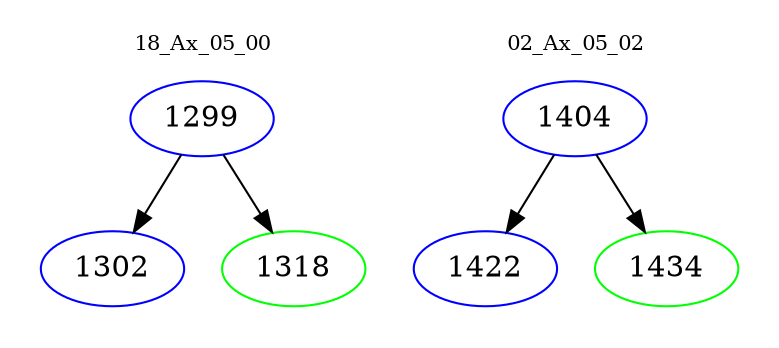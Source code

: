 digraph{
subgraph cluster_0 {
color = white
label = "18_Ax_05_00";
fontsize=10;
T0_1299 [label="1299", color="blue"]
T0_1299 -> T0_1302 [color="black"]
T0_1302 [label="1302", color="blue"]
T0_1299 -> T0_1318 [color="black"]
T0_1318 [label="1318", color="green"]
}
subgraph cluster_1 {
color = white
label = "02_Ax_05_02";
fontsize=10;
T1_1404 [label="1404", color="blue"]
T1_1404 -> T1_1422 [color="black"]
T1_1422 [label="1422", color="blue"]
T1_1404 -> T1_1434 [color="black"]
T1_1434 [label="1434", color="green"]
}
}

